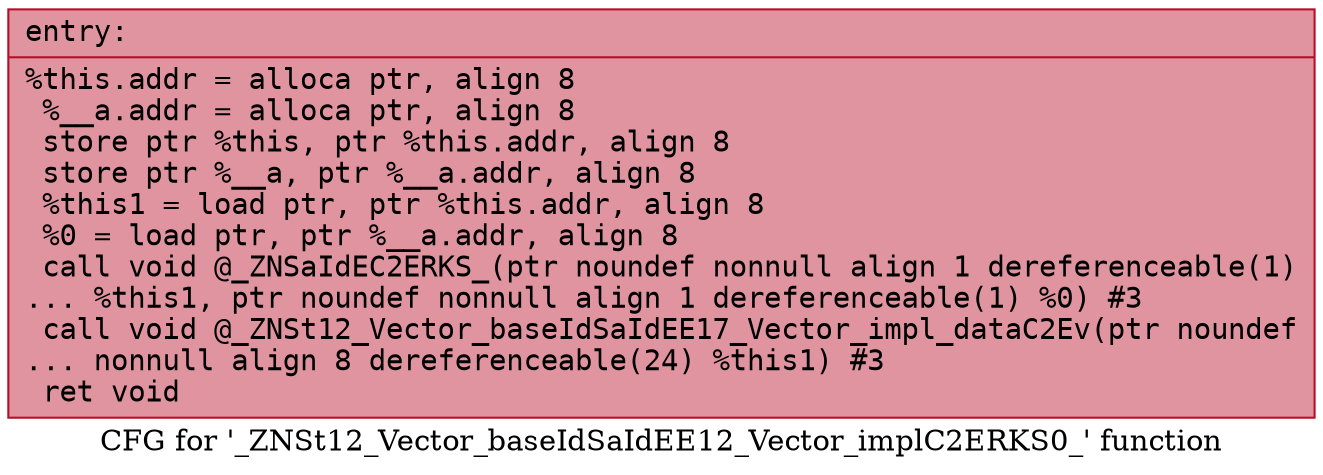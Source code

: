 digraph "CFG for '_ZNSt12_Vector_baseIdSaIdEE12_Vector_implC2ERKS0_' function" {
	label="CFG for '_ZNSt12_Vector_baseIdSaIdEE12_Vector_implC2ERKS0_' function";

	Node0x556bfea3b3e0 [shape=record,color="#b70d28ff", style=filled, fillcolor="#b70d2870" fontname="Courier",label="{entry:\l|  %this.addr = alloca ptr, align 8\l  %__a.addr = alloca ptr, align 8\l  store ptr %this, ptr %this.addr, align 8\l  store ptr %__a, ptr %__a.addr, align 8\l  %this1 = load ptr, ptr %this.addr, align 8\l  %0 = load ptr, ptr %__a.addr, align 8\l  call void @_ZNSaIdEC2ERKS_(ptr noundef nonnull align 1 dereferenceable(1)\l... %this1, ptr noundef nonnull align 1 dereferenceable(1) %0) #3\l  call void @_ZNSt12_Vector_baseIdSaIdEE17_Vector_impl_dataC2Ev(ptr noundef\l... nonnull align 8 dereferenceable(24) %this1) #3\l  ret void\l}"];
}
